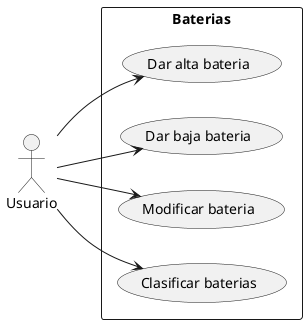 @startuml
left to right direction
actor "Usuario" as usuario

rectangle "Baterias" {
  (Dar alta bateria) as alta
  (Dar baja bateria) as baja
  (Modificar bateria) as modificar
  (Clasificar baterias) as clasificar
}

usuario --> alta
usuario --> baja
usuario --> modificar
usuario --> clasificar

@enduml}
